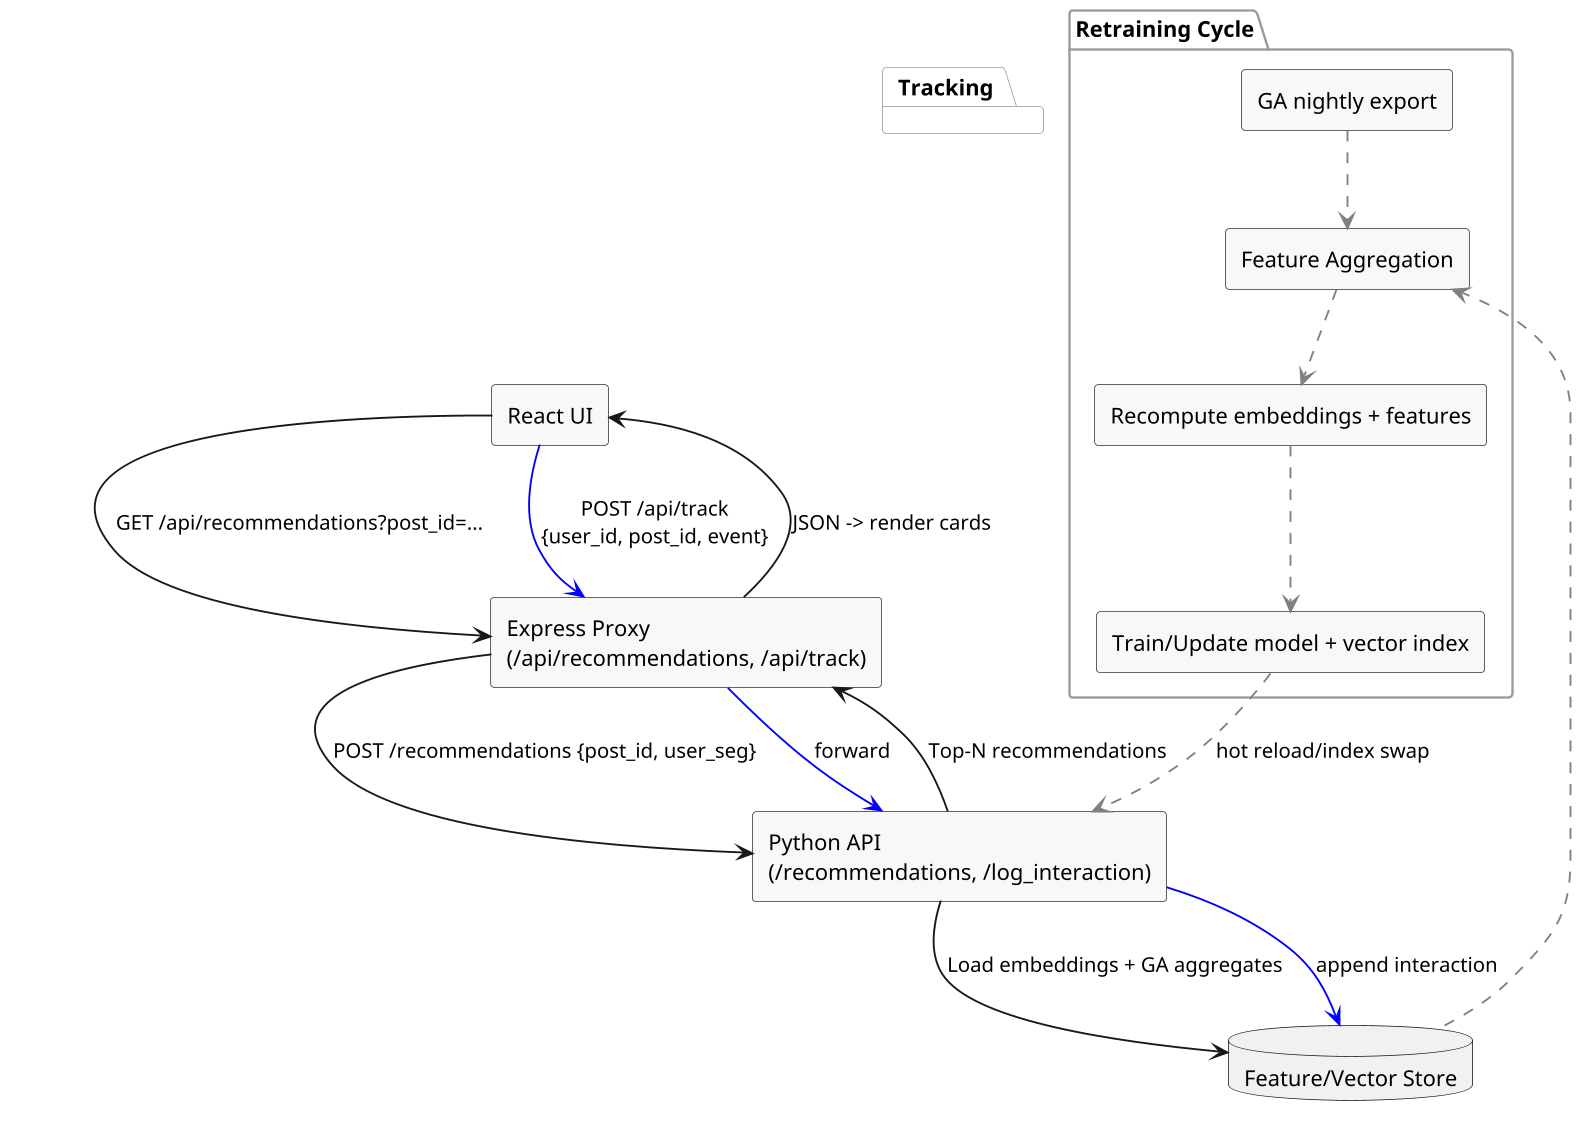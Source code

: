 @startuml
skinparam dpi 150
skinparam ArrowThickness 1.2
skinparam RectangleBorderColor #333
skinparam RectangleBackgroundColor #f8f8f8
skinparam packageBorderColor #999
skinparam packageBackgroundColor #ffffff

rectangle "React UI" as UI
rectangle "Express Proxy\n(/api/recommendations, /api/track)" as NX
rectangle "Python API\n(/recommendations, /log_interaction)" as PY
database "Feature/Vector Store" as FS

UI --> NX : GET /api/recommendations?post_id=...
NX --> PY : POST /recommendations {post_id, user_seg}
PY --> FS : Load embeddings + GA aggregates
PY --> NX : Top-N recommendations
NX --> UI : JSON -> render cards

package "Tracking" {
  UI -[#blue]-> NX : POST /api/track\n{user_id, post_id, event}
  NX -[#blue]-> PY : forward
  PY -[#blue]-> FS : append interaction
}

package "Retraining Cycle" {
  rectangle "GA nightly export" as GA
  rectangle "Feature Aggregation" as AGG
  rectangle "Recompute embeddings + features" as FEAT
  rectangle "Train/Update model + vector index" as TRAIN
  GA -[#gray,dashed]-> AGG
  FS -[#gray,dashed]-> AGG
  AGG -[#gray,dashed]-> FEAT
  FEAT -[#gray,dashed]-> TRAIN
  TRAIN -[#gray,dashed]-> PY : hot reload/index swap
}
@enduml



